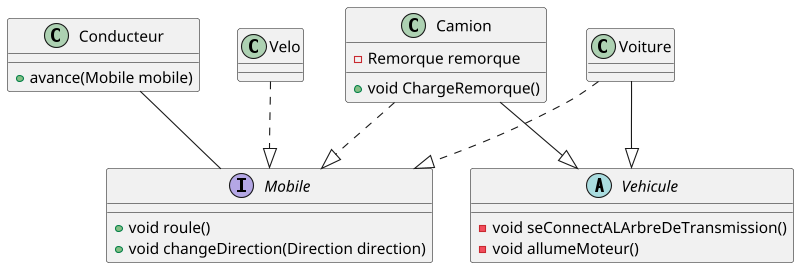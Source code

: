 @startuml interface
scale 800*800

class Conducteur {
    + avance(Mobile mobile)
}

interface  Mobile {
    + void roule()
    + void changeDirection(Direction direction)
}

abstract class Vehicule {
    - void seConnectALArbreDeTransmission()
    - void allumeMoteur()
}

class Camion {
    - Remorque remorque
    + void ChargeRemorque()
}

class Voiture {
}

Camion --|> Vehicule
Voiture --|> Vehicule
Camion ..|> Mobile
Voiture ..|> Mobile
Velo ..|> Mobile
Conducteur -- Mobile

@enduml